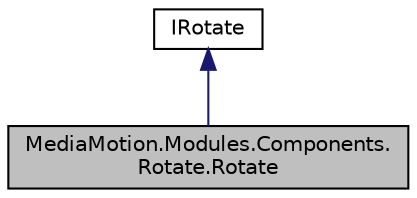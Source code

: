 digraph "MediaMotion.Modules.Components.Rotate.Rotate"
{
  edge [fontname="Helvetica",fontsize="10",labelfontname="Helvetica",labelfontsize="10"];
  node [fontname="Helvetica",fontsize="10",shape=record];
  Node1 [label="MediaMotion.Modules.Components.\lRotate.Rotate",height=0.2,width=0.4,color="black", fillcolor="grey75", style="filled", fontcolor="black"];
  Node2 -> Node1 [dir="back",color="midnightblue",fontsize="10",style="solid",fontname="Helvetica"];
  Node2 [label="IRotate",height=0.2,width=0.4,color="black", fillcolor="white", style="filled",URL="$interface_media_motion_1_1_modules_1_1_components_1_1_rotate_1_1_i_rotate.html"];
}
